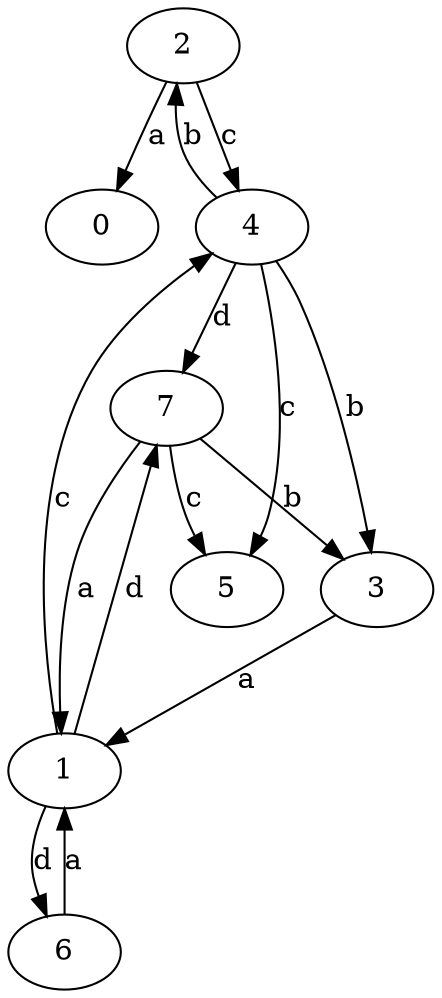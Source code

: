 strict digraph  {
0;
1;
2;
3;
4;
5;
6;
7;
1 -> 4  [label=c];
1 -> 6  [label=d];
1 -> 7  [label=d];
2 -> 0  [label=a];
2 -> 4  [label=c];
3 -> 1  [label=a];
4 -> 2  [label=b];
4 -> 3  [label=b];
4 -> 5  [label=c];
4 -> 7  [label=d];
6 -> 1  [label=a];
7 -> 1  [label=a];
7 -> 3  [label=b];
7 -> 5  [label=c];
}
